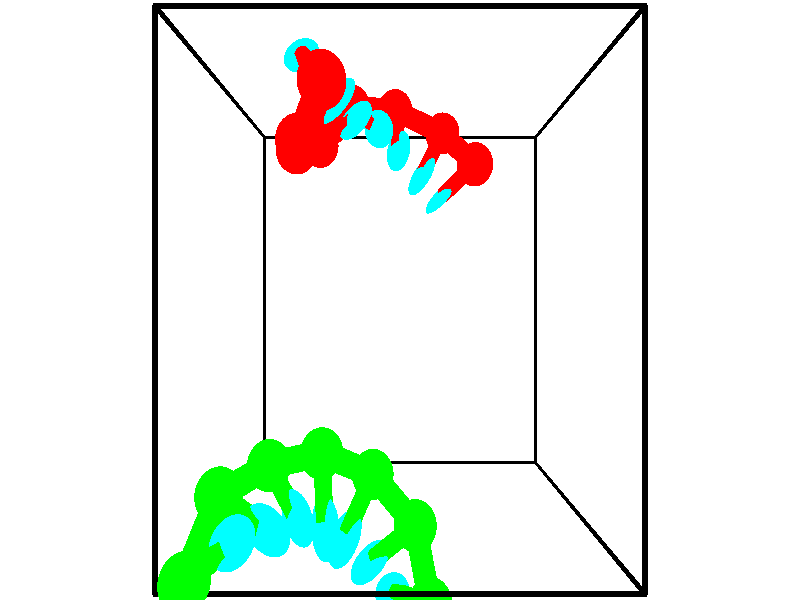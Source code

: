 // switches for output
#declare DRAW_BASES = 1; // possible values are 0, 1; only relevant for DNA ribbons
#declare DRAW_BASES_TYPE = 3; // possible values are 1, 2, 3; only relevant for DNA ribbons
#declare DRAW_FOG = 0; // set to 1 to enable fog

#include "colors.inc"

#include "transforms.inc"
background { rgb <1, 1, 1>}

#default {
   normal{
       ripples 0.25
       frequency 0.20
       turbulence 0.2
       lambda 5
   }
	finish {
		phong 0.1
		phong_size 40.
	}
}

// original window dimensions: 1024x640


// camera settings

camera {
	sky <-0, 1, 0>
	up <-0, 1, 0>
	right 1.6 * <1, 0, 0>
	location <2.5, 2.5, 11.1562>
	look_at <2.5, 2.5, 2.5>
	direction <0, 0, -8.6562>
	angle 67.0682
}


# declare cpy_camera_pos = <2.5, 2.5, 11.1562>;
# if (DRAW_FOG = 1)
fog {
	fog_type 2
	up vnormalize(cpy_camera_pos)
	color rgbt<1,1,1,0.3>
	distance 1e-5
	fog_alt 3e-3
	fog_offset 4
}
# end


// LIGHTS

# declare lum = 6;
global_settings {
	ambient_light rgb lum * <0.05, 0.05, 0.05>
	max_trace_level 15
}# declare cpy_direct_light_amount = 0.25;
light_source
{	1000 * <-1, -1, 1>,
	rgb lum * cpy_direct_light_amount
	parallel
}

light_source
{	1000 * <1, 1, -1>,
	rgb lum * cpy_direct_light_amount
	parallel
}

// strand 0

// nucleotide -1

// particle -1
sphere {
	<3.530257, 4.057026, 2.839851> 0.250000
	pigment { color rgbt <1,0,0,0> }
	no_shadow
}
cylinder {
	<3.275814, 3.875702, 2.590091>,  <3.123148, 3.766907, 2.440235>, 0.100000
	pigment { color rgbt <1,0,0,0> }
	no_shadow
}
cylinder {
	<3.275814, 3.875702, 2.590091>,  <3.530257, 4.057026, 2.839851>, 0.100000
	pigment { color rgbt <1,0,0,0> }
	no_shadow
}

// particle -1
sphere {
	<3.275814, 3.875702, 2.590091> 0.100000
	pigment { color rgbt <1,0,0,0> }
	no_shadow
}
sphere {
	0, 1
	scale<0.080000,0.200000,0.300000>
	matrix <-0.706158, 0.668158, 0.234321,
		0.310978, 0.589979, -0.745129,
		-0.636108, -0.453310, -0.624400,
		3.084981, 3.739709, 2.402771>
	pigment { color rgbt <0,1,1,0> }
	no_shadow
}
cylinder {
	<3.122647, 4.538044, 2.286311>,  <3.530257, 4.057026, 2.839851>, 0.130000
	pigment { color rgbt <1,0,0,0> }
	no_shadow
}

// nucleotide -1

// particle -1
sphere {
	<3.122647, 4.538044, 2.286311> 0.250000
	pigment { color rgbt <1,0,0,0> }
	no_shadow
}
cylinder {
	<2.943542, 4.216440, 2.442811>,  <2.836080, 4.023478, 2.536711>, 0.100000
	pigment { color rgbt <1,0,0,0> }
	no_shadow
}
cylinder {
	<2.943542, 4.216440, 2.442811>,  <3.122647, 4.538044, 2.286311>, 0.100000
	pigment { color rgbt <1,0,0,0> }
	no_shadow
}

// particle -1
sphere {
	<2.943542, 4.216440, 2.442811> 0.100000
	pigment { color rgbt <1,0,0,0> }
	no_shadow
}
sphere {
	0, 1
	scale<0.080000,0.200000,0.300000>
	matrix <-0.644346, 0.593515, 0.482243,
		-0.619941, -0.036170, -0.783814,
		-0.447762, -0.804010, 0.391251,
		2.809214, 3.975237, 2.560186>
	pigment { color rgbt <0,1,1,0> }
	no_shadow
}
cylinder {
	<2.428344, 4.810532, 2.329927>,  <3.122647, 4.538044, 2.286311>, 0.130000
	pigment { color rgbt <1,0,0,0> }
	no_shadow
}

// nucleotide -1

// particle -1
sphere {
	<2.428344, 4.810532, 2.329927> 0.250000
	pigment { color rgbt <1,0,0,0> }
	no_shadow
}
cylinder {
	<2.456848, 4.482901, 2.557623>,  <2.473950, 4.286322, 2.694240>, 0.100000
	pigment { color rgbt <1,0,0,0> }
	no_shadow
}
cylinder {
	<2.456848, 4.482901, 2.557623>,  <2.428344, 4.810532, 2.329927>, 0.100000
	pigment { color rgbt <1,0,0,0> }
	no_shadow
}

// particle -1
sphere {
	<2.456848, 4.482901, 2.557623> 0.100000
	pigment { color rgbt <1,0,0,0> }
	no_shadow
}
sphere {
	0, 1
	scale<0.080000,0.200000,0.300000>
	matrix <-0.635440, 0.402618, 0.658874,
		-0.768855, -0.408668, -0.491785,
		0.071259, -0.819078, 0.569239,
		2.478226, 4.237177, 2.728395>
	pigment { color rgbt <0,1,1,0> }
	no_shadow
}
cylinder {
	<1.828120, 4.767593, 2.653943>,  <2.428344, 4.810532, 2.329927>, 0.130000
	pigment { color rgbt <1,0,0,0> }
	no_shadow
}

// nucleotide -1

// particle -1
sphere {
	<1.828120, 4.767593, 2.653943> 0.250000
	pigment { color rgbt <1,0,0,0> }
	no_shadow
}
cylinder {
	<2.048374, 4.557890, 2.913774>,  <2.180527, 4.432068, 3.069673>, 0.100000
	pigment { color rgbt <1,0,0,0> }
	no_shadow
}
cylinder {
	<2.048374, 4.557890, 2.913774>,  <1.828120, 4.767593, 2.653943>, 0.100000
	pigment { color rgbt <1,0,0,0> }
	no_shadow
}

// particle -1
sphere {
	<2.048374, 4.557890, 2.913774> 0.100000
	pigment { color rgbt <1,0,0,0> }
	no_shadow
}
sphere {
	0, 1
	scale<0.080000,0.200000,0.300000>
	matrix <-0.693641, 0.145557, 0.705462,
		-0.464395, -0.839027, -0.283498,
		0.550636, -0.524259, 0.649579,
		2.213565, 4.400612, 3.108648>
	pigment { color rgbt <0,1,1,0> }
	no_shadow
}
cylinder {
	<1.414903, 4.247300, 2.971961>,  <1.828120, 4.767593, 2.653943>, 0.130000
	pigment { color rgbt <1,0,0,0> }
	no_shadow
}

// nucleotide -1

// particle -1
sphere {
	<1.414903, 4.247300, 2.971961> 0.250000
	pigment { color rgbt <1,0,0,0> }
	no_shadow
}
cylinder {
	<1.704357, 4.344179, 3.230477>,  <1.878030, 4.402307, 3.385587>, 0.100000
	pigment { color rgbt <1,0,0,0> }
	no_shadow
}
cylinder {
	<1.704357, 4.344179, 3.230477>,  <1.414903, 4.247300, 2.971961>, 0.100000
	pigment { color rgbt <1,0,0,0> }
	no_shadow
}

// particle -1
sphere {
	<1.704357, 4.344179, 3.230477> 0.100000
	pigment { color rgbt <1,0,0,0> }
	no_shadow
}
sphere {
	0, 1
	scale<0.080000,0.200000,0.300000>
	matrix <-0.689761, 0.286504, 0.664940,
		-0.024118, -0.926961, 0.374383,
		0.723635, 0.242198, 0.646291,
		1.921448, 4.416839, 3.424365>
	pigment { color rgbt <0,1,1,0> }
	no_shadow
}
cylinder {
	<1.219659, 4.044147, 3.709382>,  <1.414903, 4.247300, 2.971961>, 0.130000
	pigment { color rgbt <1,0,0,0> }
	no_shadow
}

// nucleotide -1

// particle -1
sphere {
	<1.219659, 4.044147, 3.709382> 0.250000
	pigment { color rgbt <1,0,0,0> }
	no_shadow
}
cylinder {
	<1.506680, 4.318598, 3.757298>,  <1.678892, 4.483269, 3.786047>, 0.100000
	pigment { color rgbt <1,0,0,0> }
	no_shadow
}
cylinder {
	<1.506680, 4.318598, 3.757298>,  <1.219659, 4.044147, 3.709382>, 0.100000
	pigment { color rgbt <1,0,0,0> }
	no_shadow
}

// particle -1
sphere {
	<1.506680, 4.318598, 3.757298> 0.100000
	pigment { color rgbt <1,0,0,0> }
	no_shadow
}
sphere {
	0, 1
	scale<0.080000,0.200000,0.300000>
	matrix <-0.538134, 0.436946, 0.720757,
		0.442197, -0.581635, 0.682761,
		0.717547, 0.686133, 0.119781,
		1.721945, 4.524436, 3.793234>
	pigment { color rgbt <0,1,1,0> }
	no_shadow
}
cylinder {
	<1.359581, 3.983811, 4.412273>,  <1.219659, 4.044147, 3.709382>, 0.130000
	pigment { color rgbt <1,0,0,0> }
	no_shadow
}

// nucleotide -1

// particle -1
sphere {
	<1.359581, 3.983811, 4.412273> 0.250000
	pigment { color rgbt <1,0,0,0> }
	no_shadow
}
cylinder {
	<1.472118, 4.334230, 4.255616>,  <1.539641, 4.544482, 4.161622>, 0.100000
	pigment { color rgbt <1,0,0,0> }
	no_shadow
}
cylinder {
	<1.472118, 4.334230, 4.255616>,  <1.359581, 3.983811, 4.412273>, 0.100000
	pigment { color rgbt <1,0,0,0> }
	no_shadow
}

// particle -1
sphere {
	<1.472118, 4.334230, 4.255616> 0.100000
	pigment { color rgbt <1,0,0,0> }
	no_shadow
}
sphere {
	0, 1
	scale<0.080000,0.200000,0.300000>
	matrix <-0.581895, 0.480279, 0.656300,
		0.763049, 0.043250, 0.644892,
		0.281343, 0.876049, -0.391643,
		1.556521, 4.597045, 4.138123>
	pigment { color rgbt <0,1,1,0> }
	no_shadow
}
cylinder {
	<1.704160, 4.360113, 5.030576>,  <1.359581, 3.983811, 4.412273>, 0.130000
	pigment { color rgbt <1,0,0,0> }
	no_shadow
}

// nucleotide -1

// particle -1
sphere {
	<1.704160, 4.360113, 5.030576> 0.250000
	pigment { color rgbt <1,0,0,0> }
	no_shadow
}
cylinder {
	<1.538902, 4.580204, 4.740317>,  <1.439748, 4.712258, 4.566162>, 0.100000
	pigment { color rgbt <1,0,0,0> }
	no_shadow
}
cylinder {
	<1.538902, 4.580204, 4.740317>,  <1.704160, 4.360113, 5.030576>, 0.100000
	pigment { color rgbt <1,0,0,0> }
	no_shadow
}

// particle -1
sphere {
	<1.538902, 4.580204, 4.740317> 0.100000
	pigment { color rgbt <1,0,0,0> }
	no_shadow
}
sphere {
	0, 1
	scale<0.080000,0.200000,0.300000>
	matrix <-0.370726, 0.626194, 0.685888,
		0.831790, 0.552387, -0.054725,
		-0.413144, 0.550227, -0.725646,
		1.414959, 4.745272, 4.522624>
	pigment { color rgbt <0,1,1,0> }
	no_shadow
}
// strand 1

// nucleotide -1

// particle -1
sphere {
	<0.368656, 0.171117, 5.189371> 0.250000
	pigment { color rgbt <0,1,0,0> }
	no_shadow
}
cylinder {
	<0.670959, 0.399273, 5.318046>,  <0.852342, 0.536167, 5.395250>, 0.100000
	pigment { color rgbt <0,1,0,0> }
	no_shadow
}
cylinder {
	<0.670959, 0.399273, 5.318046>,  <0.368656, 0.171117, 5.189371>, 0.100000
	pigment { color rgbt <0,1,0,0> }
	no_shadow
}

// particle -1
sphere {
	<0.670959, 0.399273, 5.318046> 0.100000
	pigment { color rgbt <0,1,0,0> }
	no_shadow
}
sphere {
	0, 1
	scale<0.080000,0.200000,0.300000>
	matrix <0.424132, -0.052078, -0.904102,
		-0.498939, 0.819721, -0.281279,
		0.755760, 0.570391, 0.321686,
		0.897687, 0.570390, 5.414551>
	pigment { color rgbt <0,1,1,0> }
	no_shadow
}
cylinder {
	<0.563599, 0.760801, 4.701822>,  <0.368656, 0.171117, 5.189371>, 0.130000
	pigment { color rgbt <0,1,0,0> }
	no_shadow
}

// nucleotide -1

// particle -1
sphere {
	<0.563599, 0.760801, 4.701822> 0.250000
	pigment { color rgbt <0,1,0,0> }
	no_shadow
}
cylinder {
	<0.896889, 0.642960, 4.888989>,  <1.096863, 0.572255, 5.001289>, 0.100000
	pigment { color rgbt <0,1,0,0> }
	no_shadow
}
cylinder {
	<0.896889, 0.642960, 4.888989>,  <0.563599, 0.760801, 4.701822>, 0.100000
	pigment { color rgbt <0,1,0,0> }
	no_shadow
}

// particle -1
sphere {
	<0.896889, 0.642960, 4.888989> 0.100000
	pigment { color rgbt <0,1,0,0> }
	no_shadow
}
sphere {
	0, 1
	scale<0.080000,0.200000,0.300000>
	matrix <0.465941, -0.081549, -0.881050,
		0.297718, 0.952134, 0.069319,
		0.833224, -0.294603, 0.467917,
		1.146856, 0.554579, 5.029364>
	pigment { color rgbt <0,1,1,0> }
	no_shadow
}
cylinder {
	<0.980331, 0.902342, 4.153562>,  <0.563599, 0.760801, 4.701822>, 0.130000
	pigment { color rgbt <0,1,0,0> }
	no_shadow
}

// nucleotide -1

// particle -1
sphere {
	<0.980331, 0.902342, 4.153562> 0.250000
	pigment { color rgbt <0,1,0,0> }
	no_shadow
}
cylinder {
	<1.210205, 0.684959, 4.398312>,  <1.348130, 0.554530, 4.545162>, 0.100000
	pigment { color rgbt <0,1,0,0> }
	no_shadow
}
cylinder {
	<1.210205, 0.684959, 4.398312>,  <0.980331, 0.902342, 4.153562>, 0.100000
	pigment { color rgbt <0,1,0,0> }
	no_shadow
}

// particle -1
sphere {
	<1.210205, 0.684959, 4.398312> 0.100000
	pigment { color rgbt <0,1,0,0> }
	no_shadow
}
sphere {
	0, 1
	scale<0.080000,0.200000,0.300000>
	matrix <0.656702, -0.139914, -0.741058,
		0.488343, 0.827694, 0.276484,
		0.574685, -0.543458, 0.611875,
		1.382611, 0.521922, 4.581874>
	pigment { color rgbt <0,1,1,0> }
	no_shadow
}
cylinder {
	<1.589614, 1.011401, 4.128425>,  <0.980331, 0.902342, 4.153562>, 0.130000
	pigment { color rgbt <0,1,0,0> }
	no_shadow
}

// nucleotide -1

// particle -1
sphere {
	<1.589614, 1.011401, 4.128425> 0.250000
	pigment { color rgbt <0,1,0,0> }
	no_shadow
}
cylinder {
	<1.625877, 0.630054, 4.243576>,  <1.647635, 0.401246, 4.312666>, 0.100000
	pigment { color rgbt <0,1,0,0> }
	no_shadow
}
cylinder {
	<1.625877, 0.630054, 4.243576>,  <1.589614, 1.011401, 4.128425>, 0.100000
	pigment { color rgbt <0,1,0,0> }
	no_shadow
}

// particle -1
sphere {
	<1.625877, 0.630054, 4.243576> 0.100000
	pigment { color rgbt <0,1,0,0> }
	no_shadow
}
sphere {
	0, 1
	scale<0.080000,0.200000,0.300000>
	matrix <0.577518, -0.185170, -0.795100,
		0.811328, 0.238337, 0.533800,
		0.090658, -0.953366, 0.287878,
		1.653075, 0.344045, 4.329939>
	pigment { color rgbt <0,1,1,0> }
	no_shadow
}
cylinder {
	<2.172366, 0.751156, 3.888716>,  <1.589614, 1.011401, 4.128425>, 0.130000
	pigment { color rgbt <0,1,0,0> }
	no_shadow
}

// nucleotide -1

// particle -1
sphere {
	<2.172366, 0.751156, 3.888716> 0.250000
	pigment { color rgbt <0,1,0,0> }
	no_shadow
}
cylinder {
	<1.985199, 0.405102, 3.960931>,  <1.872899, 0.197469, 4.004260>, 0.100000
	pigment { color rgbt <0,1,0,0> }
	no_shadow
}
cylinder {
	<1.985199, 0.405102, 3.960931>,  <2.172366, 0.751156, 3.888716>, 0.100000
	pigment { color rgbt <0,1,0,0> }
	no_shadow
}

// particle -1
sphere {
	<1.985199, 0.405102, 3.960931> 0.100000
	pigment { color rgbt <0,1,0,0> }
	no_shadow
}
sphere {
	0, 1
	scale<0.080000,0.200000,0.300000>
	matrix <0.528385, -0.437605, -0.727537,
		0.708423, -0.245033, 0.661888,
		-0.467916, -0.865136, 0.180538,
		1.844824, 0.145561, 4.015092>
	pigment { color rgbt <0,1,1,0> }
	no_shadow
}
cylinder {
	<2.680240, 0.294402, 4.073877>,  <2.172366, 0.751156, 3.888716>, 0.130000
	pigment { color rgbt <0,1,0,0> }
	no_shadow
}

// nucleotide -1

// particle -1
sphere {
	<2.680240, 0.294402, 4.073877> 0.250000
	pigment { color rgbt <0,1,0,0> }
	no_shadow
}
cylinder {
	<2.371544, 0.057053, 3.982377>,  <2.186326, -0.085357, 3.927476>, 0.100000
	pigment { color rgbt <0,1,0,0> }
	no_shadow
}
cylinder {
	<2.371544, 0.057053, 3.982377>,  <2.680240, 0.294402, 4.073877>, 0.100000
	pigment { color rgbt <0,1,0,0> }
	no_shadow
}

// particle -1
sphere {
	<2.371544, 0.057053, 3.982377> 0.100000
	pigment { color rgbt <0,1,0,0> }
	no_shadow
}
sphere {
	0, 1
	scale<0.080000,0.200000,0.300000>
	matrix <0.616861, -0.611039, -0.496099,
		0.154596, -0.523966, 0.837592,
		-0.771740, -0.593372, -0.228750,
		2.140022, -0.120959, 3.913752>
	pigment { color rgbt <0,1,1,0> }
	no_shadow
}
cylinder {
	<2.842506, -0.375269, 4.321887>,  <2.680240, 0.294401, 4.073877>, 0.130000
	pigment { color rgbt <0,1,0,0> }
	no_shadow
}

// nucleotide -1

// particle -1
sphere {
	<2.842506, -0.375269, 4.321887> 0.250000
	pigment { color rgbt <0,1,0,0> }
	no_shadow
}
cylinder {
	<2.590569, -0.430759, 4.016193>,  <2.439406, -0.464054, 3.832778>, 0.100000
	pigment { color rgbt <0,1,0,0> }
	no_shadow
}
cylinder {
	<2.590569, -0.430759, 4.016193>,  <2.842506, -0.375269, 4.321887>, 0.100000
	pigment { color rgbt <0,1,0,0> }
	no_shadow
}

// particle -1
sphere {
	<2.590569, -0.430759, 4.016193> 0.100000
	pigment { color rgbt <0,1,0,0> }
	no_shadow
}
sphere {
	0, 1
	scale<0.080000,0.200000,0.300000>
	matrix <0.679394, -0.575278, -0.455498,
		-0.376456, -0.806108, 0.456586,
		-0.629844, -0.138727, -0.764232,
		2.401615, -0.472377, 3.786924>
	pigment { color rgbt <0,1,1,0> }
	no_shadow
}
cylinder {
	<2.923044, -1.071386, 4.100923>,  <2.842506, -0.375269, 4.321887>, 0.130000
	pigment { color rgbt <0,1,0,0> }
	no_shadow
}

// nucleotide -1

// particle -1
sphere {
	<2.923044, -1.071386, 4.100923> 0.250000
	pigment { color rgbt <0,1,0,0> }
	no_shadow
}
cylinder {
	<2.738304, -0.901344, 3.789544>,  <2.627460, -0.799319, 3.602717>, 0.100000
	pigment { color rgbt <0,1,0,0> }
	no_shadow
}
cylinder {
	<2.738304, -0.901344, 3.789544>,  <2.923044, -1.071386, 4.100923>, 0.100000
	pigment { color rgbt <0,1,0,0> }
	no_shadow
}

// particle -1
sphere {
	<2.738304, -0.901344, 3.789544> 0.100000
	pigment { color rgbt <0,1,0,0> }
	no_shadow
}
sphere {
	0, 1
	scale<0.080000,0.200000,0.300000>
	matrix <0.488768, -0.610395, -0.623317,
		-0.740136, -0.668359, 0.074132,
		-0.461850, 0.425106, -0.778447,
		2.599749, -0.773813, 3.556010>
	pigment { color rgbt <0,1,1,0> }
	no_shadow
}
// box output
cylinder {
	<0.000000, 0.000000, 0.000000>,  <5.000000, 0.000000, 0.000000>, 0.025000
	pigment { color rgbt <0,0,0,0> }
	no_shadow
}
cylinder {
	<0.000000, 0.000000, 0.000000>,  <0.000000, 5.000000, 0.000000>, 0.025000
	pigment { color rgbt <0,0,0,0> }
	no_shadow
}
cylinder {
	<0.000000, 0.000000, 0.000000>,  <0.000000, 0.000000, 5.000000>, 0.025000
	pigment { color rgbt <0,0,0,0> }
	no_shadow
}
cylinder {
	<5.000000, 5.000000, 5.000000>,  <0.000000, 5.000000, 5.000000>, 0.025000
	pigment { color rgbt <0,0,0,0> }
	no_shadow
}
cylinder {
	<5.000000, 5.000000, 5.000000>,  <5.000000, 0.000000, 5.000000>, 0.025000
	pigment { color rgbt <0,0,0,0> }
	no_shadow
}
cylinder {
	<5.000000, 5.000000, 5.000000>,  <5.000000, 5.000000, 0.000000>, 0.025000
	pigment { color rgbt <0,0,0,0> }
	no_shadow
}
cylinder {
	<0.000000, 0.000000, 5.000000>,  <0.000000, 5.000000, 5.000000>, 0.025000
	pigment { color rgbt <0,0,0,0> }
	no_shadow
}
cylinder {
	<0.000000, 0.000000, 5.000000>,  <5.000000, 0.000000, 5.000000>, 0.025000
	pigment { color rgbt <0,0,0,0> }
	no_shadow
}
cylinder {
	<5.000000, 5.000000, 0.000000>,  <0.000000, 5.000000, 0.000000>, 0.025000
	pigment { color rgbt <0,0,0,0> }
	no_shadow
}
cylinder {
	<5.000000, 5.000000, 0.000000>,  <5.000000, 0.000000, 0.000000>, 0.025000
	pigment { color rgbt <0,0,0,0> }
	no_shadow
}
cylinder {
	<5.000000, 0.000000, 5.000000>,  <5.000000, 0.000000, 0.000000>, 0.025000
	pigment { color rgbt <0,0,0,0> }
	no_shadow
}
cylinder {
	<0.000000, 5.000000, 0.000000>,  <0.000000, 5.000000, 5.000000>, 0.025000
	pigment { color rgbt <0,0,0,0> }
	no_shadow
}
// end of box output
